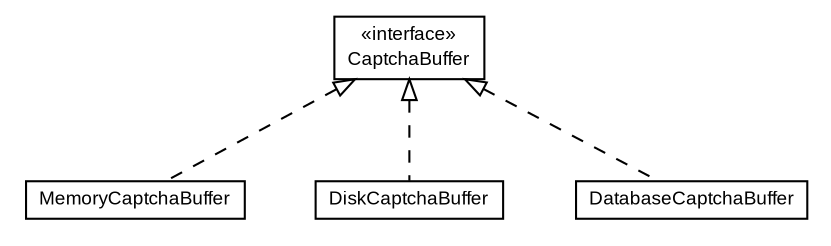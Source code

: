 #!/usr/local/bin/dot
#
# Class diagram 
# Generated by UmlGraph version 4.6 (http://www.spinellis.gr/sw/umlgraph)
#

digraph G {
	edge [fontname="arial",fontsize=10,labelfontname="arial",labelfontsize=10];
	node [fontname="arial",fontsize=10,shape=plaintext];
	// com.octo.captcha.engine.bufferedengine.buffer.MemoryCaptchaBuffer
	c0 [label=<<table border="0" cellborder="1" cellspacing="0" cellpadding="2" port="p" href="./MemoryCaptchaBuffer.html">
		<tr><td><table border="0" cellspacing="0" cellpadding="1">
			<tr><td> MemoryCaptchaBuffer </td></tr>
		</table></td></tr>
		</table>>, fontname="arial", fontcolor="black", fontsize=9.0];
	// com.octo.captcha.engine.bufferedengine.buffer.DiskCaptchaBuffer
	c1 [label=<<table border="0" cellborder="1" cellspacing="0" cellpadding="2" port="p" href="./DiskCaptchaBuffer.html">
		<tr><td><table border="0" cellspacing="0" cellpadding="1">
			<tr><td> DiskCaptchaBuffer </td></tr>
		</table></td></tr>
		</table>>, fontname="arial", fontcolor="black", fontsize=9.0];
	// com.octo.captcha.engine.bufferedengine.buffer.DatabaseCaptchaBuffer
	c2 [label=<<table border="0" cellborder="1" cellspacing="0" cellpadding="2" port="p" href="./DatabaseCaptchaBuffer.html">
		<tr><td><table border="0" cellspacing="0" cellpadding="1">
			<tr><td> DatabaseCaptchaBuffer </td></tr>
		</table></td></tr>
		</table>>, fontname="arial", fontcolor="black", fontsize=9.0];
	// com.octo.captcha.engine.bufferedengine.buffer.CaptchaBuffer
	c3 [label=<<table border="0" cellborder="1" cellspacing="0" cellpadding="2" port="p" href="./CaptchaBuffer.html">
		<tr><td><table border="0" cellspacing="0" cellpadding="1">
			<tr><td> &laquo;interface&raquo; </td></tr>
			<tr><td> CaptchaBuffer </td></tr>
		</table></td></tr>
		</table>>, fontname="arial", fontcolor="black", fontsize=9.0];
	//com.octo.captcha.engine.bufferedengine.buffer.MemoryCaptchaBuffer implements com.octo.captcha.engine.bufferedengine.buffer.CaptchaBuffer
	c3:p -> c0:p [dir=back,arrowtail=empty,style=dashed];
	//com.octo.captcha.engine.bufferedengine.buffer.DiskCaptchaBuffer implements com.octo.captcha.engine.bufferedengine.buffer.CaptchaBuffer
	c3:p -> c1:p [dir=back,arrowtail=empty,style=dashed];
	//com.octo.captcha.engine.bufferedengine.buffer.DatabaseCaptchaBuffer implements com.octo.captcha.engine.bufferedengine.buffer.CaptchaBuffer
	c3:p -> c2:p [dir=back,arrowtail=empty,style=dashed];
}

